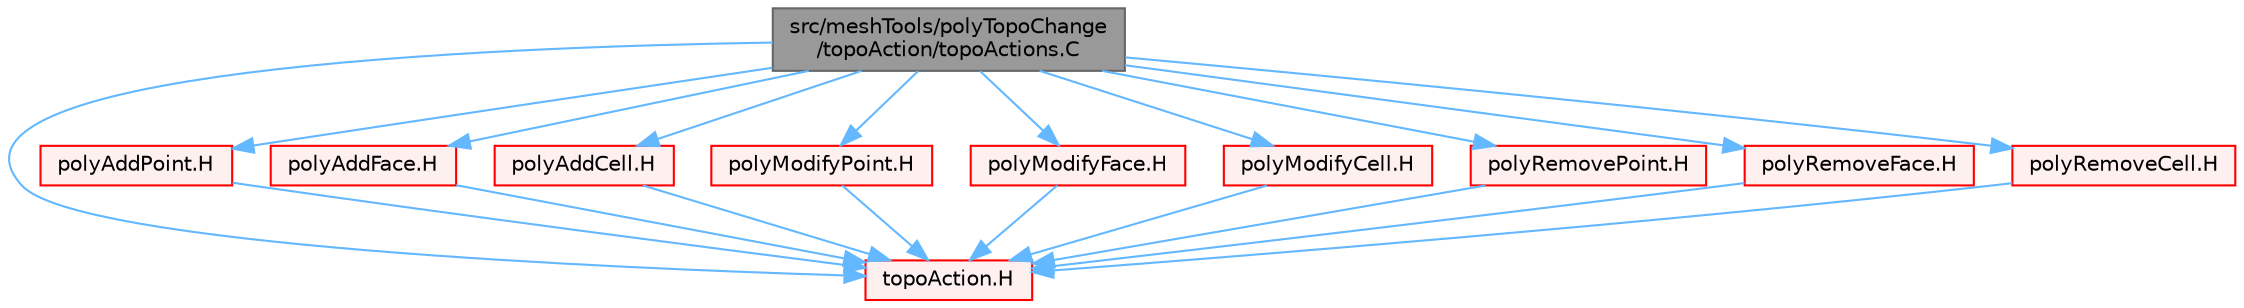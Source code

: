 digraph "src/meshTools/polyTopoChange/topoAction/topoActions.C"
{
 // LATEX_PDF_SIZE
  bgcolor="transparent";
  edge [fontname=Helvetica,fontsize=10,labelfontname=Helvetica,labelfontsize=10];
  node [fontname=Helvetica,fontsize=10,shape=box,height=0.2,width=0.4];
  Node1 [id="Node000001",label="src/meshTools/polyTopoChange\l/topoAction/topoActions.C",height=0.2,width=0.4,color="gray40", fillcolor="grey60", style="filled", fontcolor="black",tooltip=" "];
  Node1 -> Node2 [id="edge1_Node000001_Node000002",color="steelblue1",style="solid",tooltip=" "];
  Node2 [id="Node000002",label="topoAction.H",height=0.2,width=0.4,color="red", fillcolor="#FFF0F0", style="filled",URL="$topoAction_8H.html",tooltip=" "];
  Node1 -> Node78 [id="edge2_Node000001_Node000078",color="steelblue1",style="solid",tooltip=" "];
  Node78 [id="Node000078",label="polyAddPoint.H",height=0.2,width=0.4,color="red", fillcolor="#FFF0F0", style="filled",URL="$polyAddPoint_8H.html",tooltip=" "];
  Node78 -> Node2 [id="edge3_Node000078_Node000002",color="steelblue1",style="solid",tooltip=" "];
  Node1 -> Node90 [id="edge4_Node000001_Node000090",color="steelblue1",style="solid",tooltip=" "];
  Node90 [id="Node000090",label="polyAddFace.H",height=0.2,width=0.4,color="red", fillcolor="#FFF0F0", style="filled",URL="$polyAddFace_8H.html",tooltip=" "];
  Node90 -> Node2 [id="edge5_Node000090_Node000002",color="steelblue1",style="solid",tooltip=" "];
  Node1 -> Node215 [id="edge6_Node000001_Node000215",color="steelblue1",style="solid",tooltip=" "];
  Node215 [id="Node000215",label="polyAddCell.H",height=0.2,width=0.4,color="red", fillcolor="#FFF0F0", style="filled",URL="$polyAddCell_8H.html",tooltip=" "];
  Node215 -> Node2 [id="edge7_Node000215_Node000002",color="steelblue1",style="solid",tooltip=" "];
  Node1 -> Node216 [id="edge8_Node000001_Node000216",color="steelblue1",style="solid",tooltip=" "];
  Node216 [id="Node000216",label="polyModifyPoint.H",height=0.2,width=0.4,color="red", fillcolor="#FFF0F0", style="filled",URL="$polyModifyPoint_8H.html",tooltip=" "];
  Node216 -> Node2 [id="edge9_Node000216_Node000002",color="steelblue1",style="solid",tooltip=" "];
  Node1 -> Node217 [id="edge10_Node000001_Node000217",color="steelblue1",style="solid",tooltip=" "];
  Node217 [id="Node000217",label="polyModifyFace.H",height=0.2,width=0.4,color="red", fillcolor="#FFF0F0", style="filled",URL="$polyModifyFace_8H.html",tooltip=" "];
  Node217 -> Node2 [id="edge11_Node000217_Node000002",color="steelblue1",style="solid",tooltip=" "];
  Node1 -> Node218 [id="edge12_Node000001_Node000218",color="steelblue1",style="solid",tooltip=" "];
  Node218 [id="Node000218",label="polyModifyCell.H",height=0.2,width=0.4,color="red", fillcolor="#FFF0F0", style="filled",URL="$polyModifyCell_8H.html",tooltip=" "];
  Node218 -> Node2 [id="edge13_Node000218_Node000002",color="steelblue1",style="solid",tooltip=" "];
  Node1 -> Node219 [id="edge14_Node000001_Node000219",color="steelblue1",style="solid",tooltip=" "];
  Node219 [id="Node000219",label="polyRemovePoint.H",height=0.2,width=0.4,color="red", fillcolor="#FFF0F0", style="filled",URL="$polyRemovePoint_8H.html",tooltip=" "];
  Node219 -> Node2 [id="edge15_Node000219_Node000002",color="steelblue1",style="solid",tooltip=" "];
  Node1 -> Node220 [id="edge16_Node000001_Node000220",color="steelblue1",style="solid",tooltip=" "];
  Node220 [id="Node000220",label="polyRemoveFace.H",height=0.2,width=0.4,color="red", fillcolor="#FFF0F0", style="filled",URL="$polyRemoveFace_8H.html",tooltip=" "];
  Node220 -> Node2 [id="edge17_Node000220_Node000002",color="steelblue1",style="solid",tooltip=" "];
  Node1 -> Node221 [id="edge18_Node000001_Node000221",color="steelblue1",style="solid",tooltip=" "];
  Node221 [id="Node000221",label="polyRemoveCell.H",height=0.2,width=0.4,color="red", fillcolor="#FFF0F0", style="filled",URL="$polyRemoveCell_8H.html",tooltip=" "];
  Node221 -> Node2 [id="edge19_Node000221_Node000002",color="steelblue1",style="solid",tooltip=" "];
}
